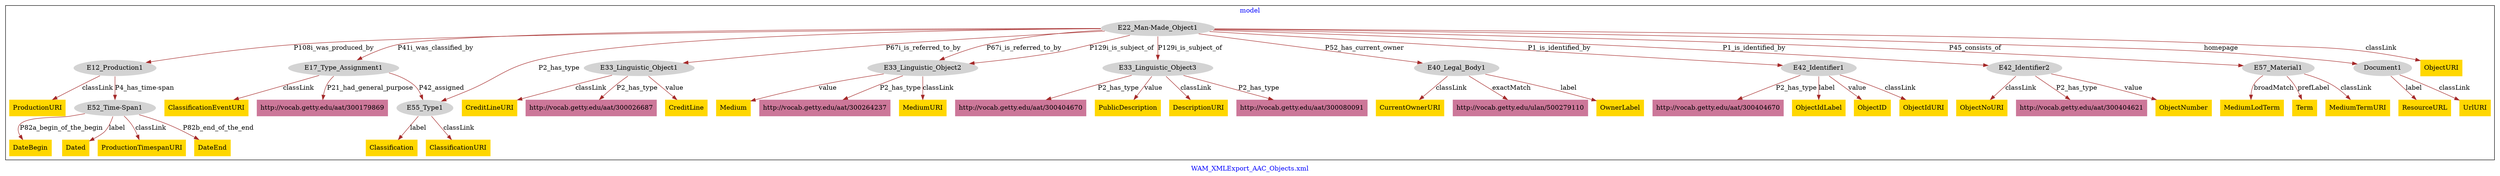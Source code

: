 digraph n0 {
fontcolor="blue"
remincross="true"
label="WAM_XMLExport_AAC_Objects.xml"
subgraph cluster {
label="model"
n2[style="filled",color="white",fillcolor="lightgray",label="E12_Production1"];
n3[style="filled",color="white",fillcolor="lightgray",label="E52_Time-Span1"];
n4[style="filled",color="white",fillcolor="lightgray",label="E17_Type_Assignment1"];
n5[style="filled",color="white",fillcolor="lightgray",label="E55_Type1"];
n6[style="filled",color="white",fillcolor="lightgray",label="E22_Man-Made_Object1"];
n7[style="filled",color="white",fillcolor="lightgray",label="E33_Linguistic_Object1"];
n8[style="filled",color="white",fillcolor="lightgray",label="E33_Linguistic_Object2"];
n9[style="filled",color="white",fillcolor="lightgray",label="E33_Linguistic_Object3"];
n10[style="filled",color="white",fillcolor="lightgray",label="E40_Legal_Body1"];
n11[style="filled",color="white",fillcolor="lightgray",label="E42_Identifier1"];
n12[style="filled",color="white",fillcolor="lightgray",label="E42_Identifier2"];
n13[style="filled",color="white",fillcolor="lightgray",label="E57_Material1"];
n14[style="filled",color="white",fillcolor="lightgray",label="Document1"];
n15[shape="plaintext",style="filled",fillcolor="gold",label="ObjectIdLabel"];
n16[shape="plaintext",style="filled",fillcolor="gold",label="UrlURI"];
n17[shape="plaintext",style="filled",fillcolor="gold",label="ResourceURL"];
n18[shape="plaintext",style="filled",fillcolor="gold",label="OwnerLabel"];
n19[shape="plaintext",style="filled",fillcolor="gold",label="MediumTermURI"];
n20[shape="plaintext",style="filled",fillcolor="gold",label="ObjectURI"];
n21[shape="plaintext",style="filled",fillcolor="gold",label="MediumLodTerm"];
n22[shape="plaintext",style="filled",fillcolor="gold",label="MediumURI"];
n23[shape="plaintext",style="filled",fillcolor="gold",label="ProductionURI"];
n24[shape="plaintext",style="filled",fillcolor="gold",label="Classification"];
n25[shape="plaintext",style="filled",fillcolor="gold",label="ObjectID"];
n26[shape="plaintext",style="filled",fillcolor="gold",label="ClassificationEventURI"];
n27[shape="plaintext",style="filled",fillcolor="gold",label="ObjectNumber"];
n28[shape="plaintext",style="filled",fillcolor="gold",label="CreditLine"];
n29[shape="plaintext",style="filled",fillcolor="gold",label="Term"];
n30[shape="plaintext",style="filled",fillcolor="gold",label="CurrentOwnerURI"];
n31[shape="plaintext",style="filled",fillcolor="gold",label="ObjectIdURI"];
n32[shape="plaintext",style="filled",fillcolor="gold",label="CreditLineURI"];
n33[shape="plaintext",style="filled",fillcolor="gold",label="ClassificationURI"];
n34[shape="plaintext",style="filled",fillcolor="gold",label="ProductionTimespanURI"];
n35[shape="plaintext",style="filled",fillcolor="gold",label="DateEnd"];
n36[shape="plaintext",style="filled",fillcolor="gold",label="Medium"];
n37[shape="plaintext",style="filled",fillcolor="gold",label="DateBegin"];
n38[shape="plaintext",style="filled",fillcolor="gold",label="PublicDescription"];
n39[shape="plaintext",style="filled",fillcolor="gold",label="ObjectNoURI"];
n40[shape="plaintext",style="filled",fillcolor="gold",label="DescriptionURI"];
n41[shape="plaintext",style="filled",fillcolor="gold",label="Dated"];
n42[shape="plaintext",style="filled",fillcolor="#CC7799",label="http://vocab.getty.edu/aat/300080091"];
n43[shape="plaintext",style="filled",fillcolor="#CC7799",label="http://vocab.getty.edu/ulan/500279110"];
n44[shape="plaintext",style="filled",fillcolor="#CC7799",label="http://vocab.getty.edu/aat/300404670"];
n45[shape="plaintext",style="filled",fillcolor="#CC7799",label="http://vocab.getty.edu/aat/300264237"];
n46[shape="plaintext",style="filled",fillcolor="#CC7799",label="http://vocab.getty.edu/aat/300404670"];
n47[shape="plaintext",style="filled",fillcolor="#CC7799",label="http://vocab.getty.edu/aat/300026687"];
n48[shape="plaintext",style="filled",fillcolor="#CC7799",label="http://vocab.getty.edu/aat/300404621"];
n49[shape="plaintext",style="filled",fillcolor="#CC7799",label="http://vocab.getty.edu/aat/300179869"];
}
n2 -> n3[color="brown",fontcolor="black",label="P4_has_time-span"]
n4 -> n5[color="brown",fontcolor="black",label="P42_assigned"]
n6 -> n2[color="brown",fontcolor="black",label="P108i_was_produced_by"]
n6 -> n4[color="brown",fontcolor="black",label="P41i_was_classified_by"]
n6 -> n7[color="brown",fontcolor="black",label="P67i_is_referred_to_by"]
n6 -> n8[color="brown",fontcolor="black",label="P67i_is_referred_to_by"]
n6 -> n9[color="brown",fontcolor="black",label="P129i_is_subject_of"]
n6 -> n10[color="brown",fontcolor="black",label="P52_has_current_owner"]
n6 -> n11[color="brown",fontcolor="black",label="P1_is_identified_by"]
n6 -> n12[color="brown",fontcolor="black",label="P1_is_identified_by"]
n6 -> n13[color="brown",fontcolor="black",label="P45_consists_of"]
n6 -> n14[color="brown",fontcolor="black",label="homepage"]
n11 -> n15[color="brown",fontcolor="black",label="label"]
n14 -> n16[color="brown",fontcolor="black",label="classLink"]
n14 -> n17[color="brown",fontcolor="black",label="label"]
n10 -> n18[color="brown",fontcolor="black",label="label"]
n13 -> n19[color="brown",fontcolor="black",label="classLink"]
n6 -> n20[color="brown",fontcolor="black",label="classLink"]
n13 -> n21[color="brown",fontcolor="black",label="broadMatch"]
n8 -> n22[color="brown",fontcolor="black",label="classLink"]
n2 -> n23[color="brown",fontcolor="black",label="classLink"]
n5 -> n24[color="brown",fontcolor="black",label="label"]
n11 -> n25[color="brown",fontcolor="black",label="value"]
n4 -> n26[color="brown",fontcolor="black",label="classLink"]
n12 -> n27[color="brown",fontcolor="black",label="value"]
n7 -> n28[color="brown",fontcolor="black",label="value"]
n13 -> n29[color="brown",fontcolor="black",label="prefLabel"]
n10 -> n30[color="brown",fontcolor="black",label="classLink"]
n11 -> n31[color="brown",fontcolor="black",label="classLink"]
n7 -> n32[color="brown",fontcolor="black",label="classLink"]
n5 -> n33[color="brown",fontcolor="black",label="classLink"]
n3 -> n34[color="brown",fontcolor="black",label="classLink"]
n3 -> n35[color="brown",fontcolor="black",label="P82b_end_of_the_end"]
n8 -> n36[color="brown",fontcolor="black",label="value"]
n3 -> n37[color="brown",fontcolor="black",label="P82a_begin_of_the_begin"]
n9 -> n38[color="brown",fontcolor="black",label="value"]
n12 -> n39[color="brown",fontcolor="black",label="classLink"]
n9 -> n40[color="brown",fontcolor="black",label="classLink"]
n3 -> n41[color="brown",fontcolor="black",label="label"]
n9 -> n42[color="brown",fontcolor="black",label="P2_has_type"]
n10 -> n43[color="brown",fontcolor="black",label="exactMatch"]
n9 -> n44[color="brown",fontcolor="black",label="P2_has_type"]
n6 -> n8[color="brown",fontcolor="black",label="P129i_is_subject_of"]
n6 -> n5[color="brown",fontcolor="black",label="P2_has_type"]
n8 -> n45[color="brown",fontcolor="black",label="P2_has_type"]
n11 -> n46[color="brown",fontcolor="black",label="P2_has_type"]
n7 -> n47[color="brown",fontcolor="black",label="P2_has_type"]
n12 -> n48[color="brown",fontcolor="black",label="P2_has_type"]
n4 -> n49[color="brown",fontcolor="black",label="P21_had_general_purpose"]
}
